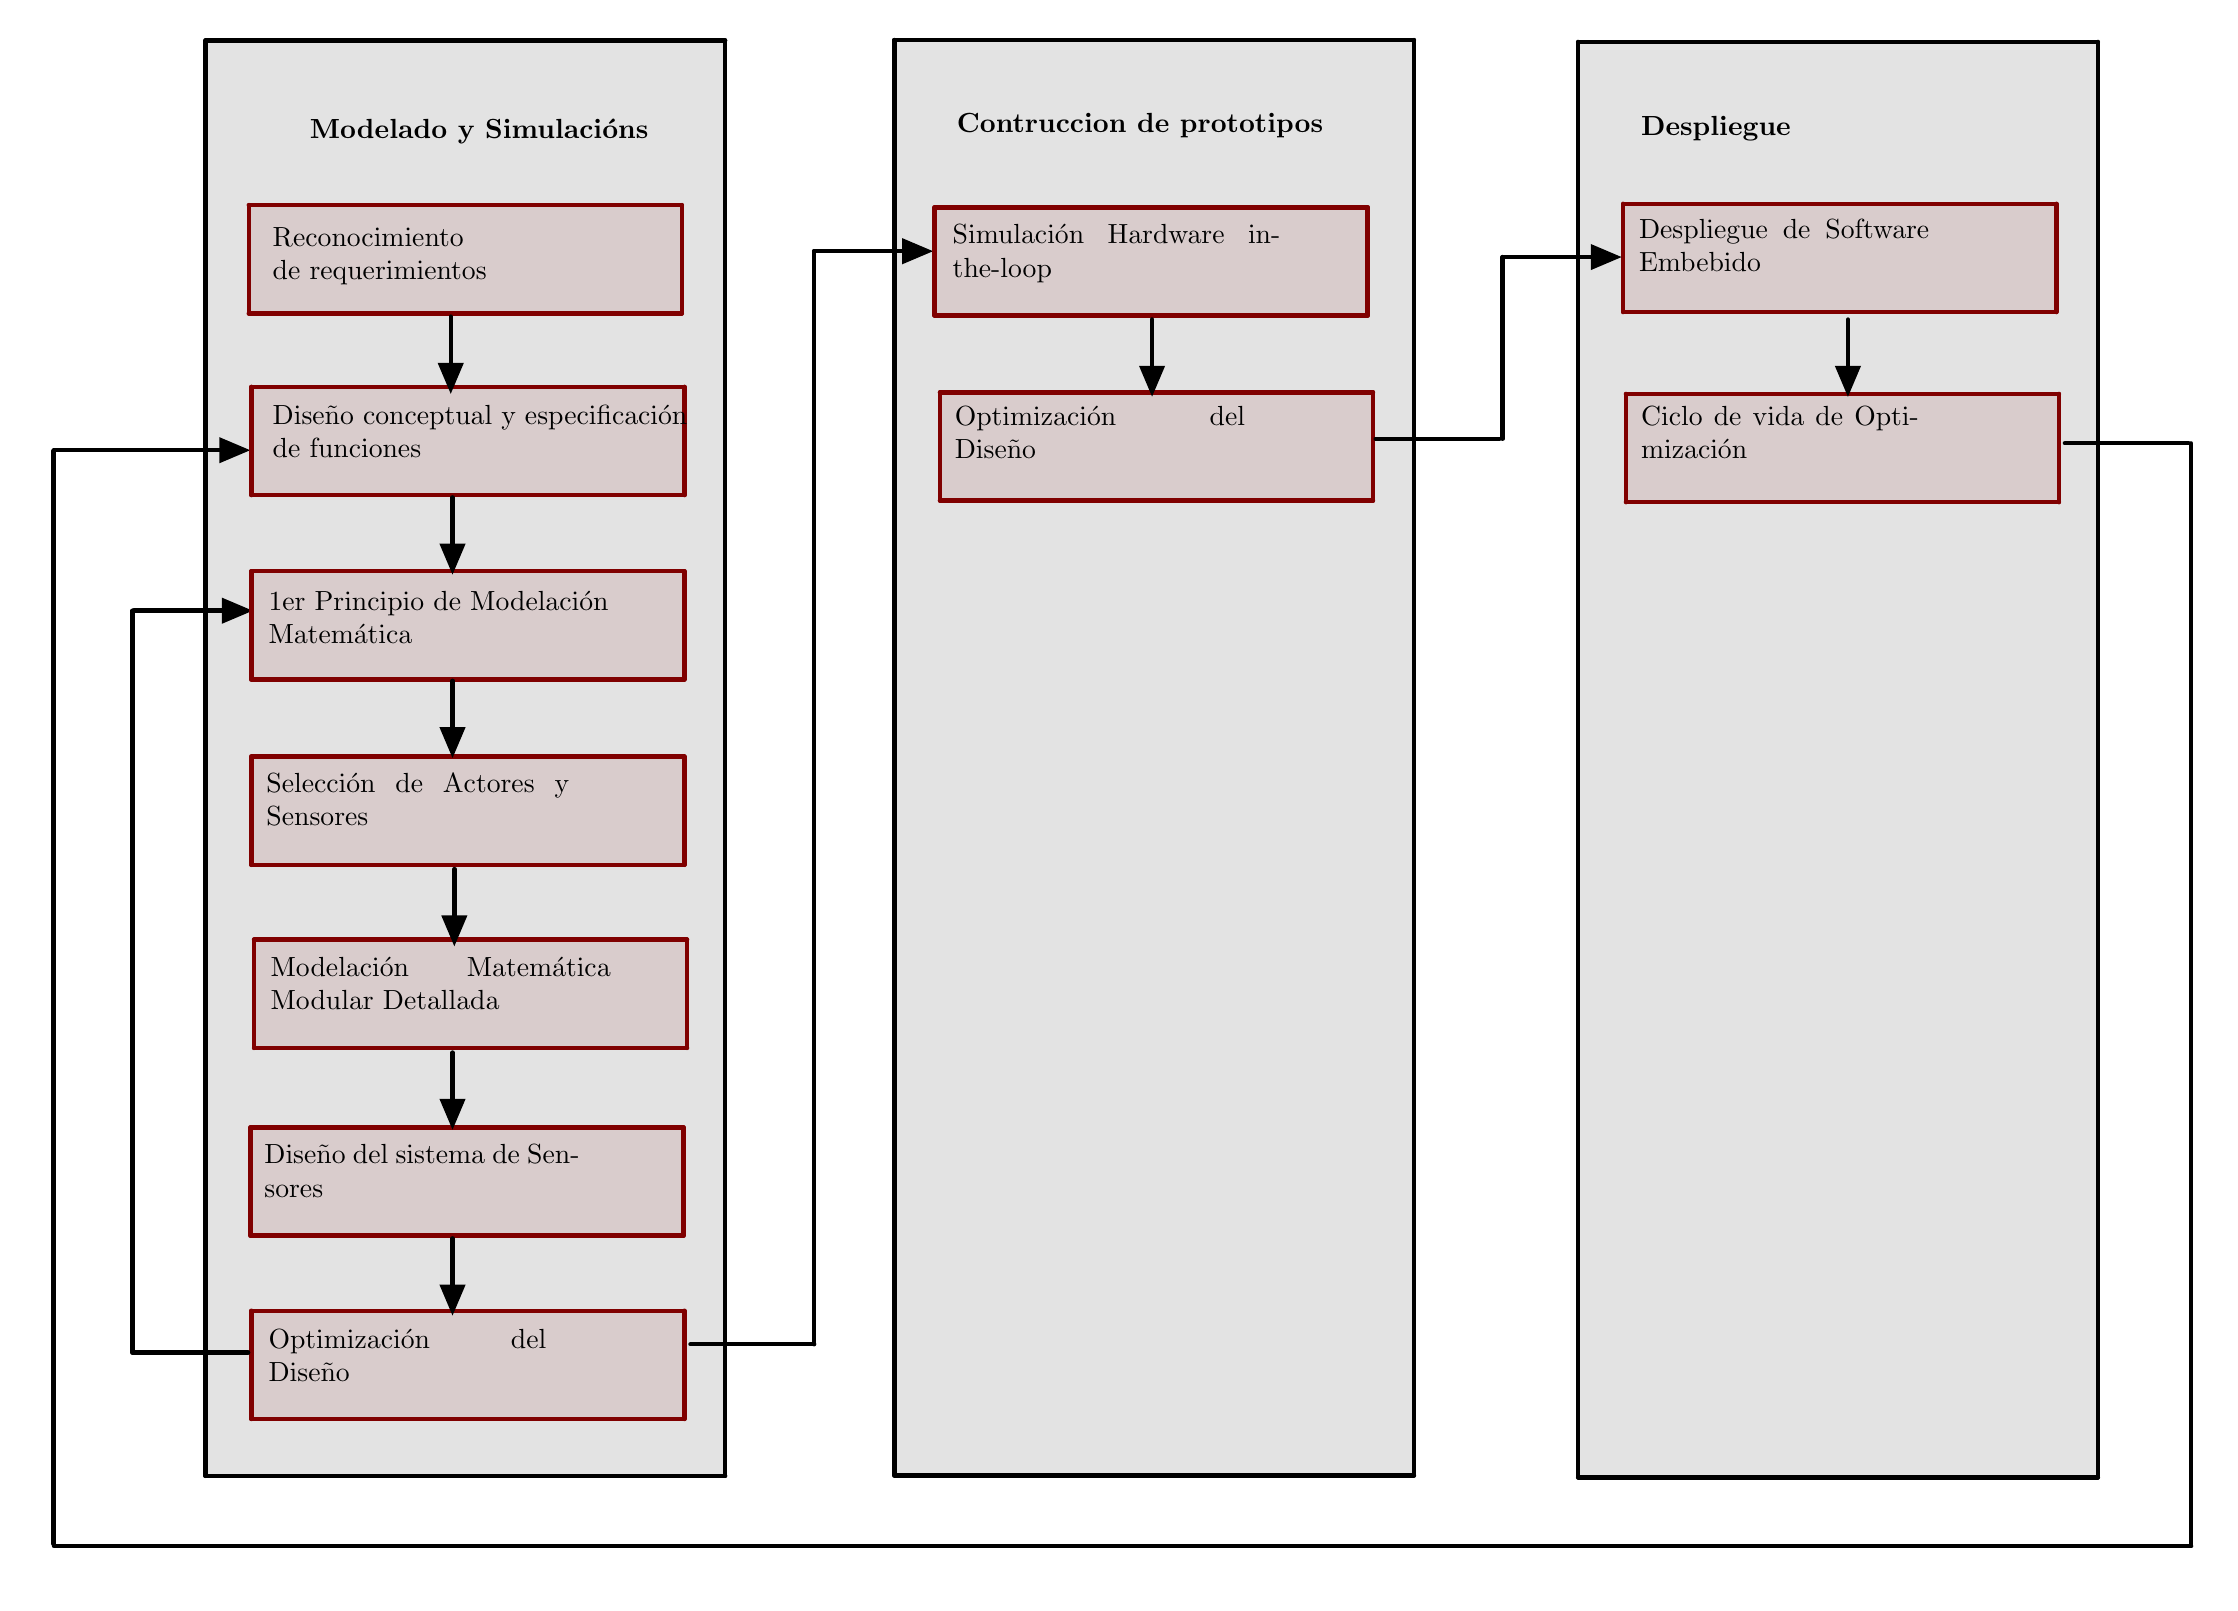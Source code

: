 
	\definecolor{yqqqqq}{rgb}{0.502,0.,0.}
	\begin{tikzpicture}[line cap=round,line join=round,>=triangle 45,x=0.55cm,y=0.55cm]
	\clip(0.108,-10.611) rectangle (50.282,25.297);
	\fill[line width=1.6pt,fill=black,fill opacity=0.11] (4.,25.) -- (4.,-8.143) -- (16.,-8.143) -- (16.,25.) -- cycle;
	\fill[line width=1.6pt,color=yqqqqq,fill=yqqqqq,fill opacity=0.1] (5.,18.7) -- (15.,18.7) -- (15.,21.2) -- (5.,21.2) -- cycle;
	\fill[line width=1.6pt,fill=black,fill opacity=0.11] (19.906,25.011) -- (19.906,-8.132) -- (31.906,-8.132) -- (31.906,25.011) -- cycle;
	\fill[line width=1.6pt,fill=black,fill opacity=0.11] (35.697,24.967) -- (35.697,-8.176) -- (47.697,-8.176) -- (47.697,24.967) -- cycle;
	\fill[line width=1.6pt,color=yqqqqq,fill=yqqqqq,fill opacity=0.1] (5.059,14.503) -- (15.059,14.503) -- (15.059,17.003) -- (5.059,17.003) -- cycle;
	\fill[line width=1.6pt,color=yqqqqq,fill=yqqqqq,fill opacity=0.1] (5.059,10.246) -- (15.059,10.246) -- (15.059,12.746) -- (5.059,12.746) -- cycle;
	\fill[line width=1.6pt,color=yqqqqq,fill=yqqqqq,fill opacity=0.1] (5.059,5.966) -- (15.059,5.966) -- (15.059,8.466) -- (5.059,8.466) -- cycle;
	\fill[line width=1.6pt,color=yqqqqq,fill=yqqqqq,fill opacity=0.1] (5.121,1.738) -- (15.121,1.738) -- (15.121,4.238) -- (5.121,4.238) -- cycle;
	\fill[line width=1.6pt,color=yqqqqq,fill=yqqqqq,fill opacity=0.1] (5.039,-2.597) -- (15.039,-2.597) -- (15.039,-0.097) -- (5.039,-0.097) -- cycle;
	\fill[line width=1.6pt,color=yqqqqq,fill=yqqqqq,fill opacity=0.1] (5.059,-6.83) -- (15.059,-6.83) -- (15.059,-4.33) -- (5.059,-4.33) -- cycle;
	\fill[line width=1.6pt,color=yqqqqq,fill=yqqqqq,fill opacity=0.1] (20.836,18.649) -- (30.836,18.649) -- (30.836,21.149) -- (20.836,21.149) -- cycle;
	\fill[line width=1.6pt,color=yqqqqq,fill=yqqqqq,fill opacity=0.1] (20.96,14.377) -- (30.96,14.377) -- (30.96,16.877) -- (20.96,16.877) -- cycle;
	\fill[line width=1.6pt,color=yqqqqq,fill=yqqqqq,fill opacity=0.1] (36.737,18.73) -- (46.737,18.73) -- (46.737,21.23) -- (36.737,21.23) -- cycle;
	\fill[line width=1.6pt,color=yqqqqq,fill=yqqqqq,fill opacity=0.1] (36.799,14.34) -- (46.799,14.34) -- (46.799,16.84) -- (36.799,16.84) -- cycle;
	\draw [line width=1.6pt,] (4.,25.)-- (4.,-8.143);
	\draw [line width=1.6pt,] (4.,-8.143)-- (16.,-8.143);
	\draw [line width=1.6pt,] (16.,-8.143)-- (16.,25.);
	\draw [line width=1.6pt,] (16.,25.)-- (4.,25.);
	\draw [line width=1.6pt,color=yqqqqq] (5.,18.7)-- (15.,18.7);
	\draw [line width=1.6pt,color=yqqqqq] (15.,18.7)-- (15.,21.2);
	\draw [line width=1.6pt,color=yqqqqq] (15.,21.2)-- (5.,21.2);
	\draw [line width=1.6pt,color=yqqqqq] (5.,21.2)-- (5.,18.7);
	\draw (6.188,23.417) node[anchor=north west] {\textbf{Modelado y Simulaci\'ons}};
	\draw (5.327,20.91) node[anchor=north west] {\parbox{3.686 cm}{Reconocimiento\linebreak de requerimientos}};
	\draw [line width=1.6pt] (19.906,25.011)-- (19.906,-8.132);
	\draw [line width=1.6pt] (19.906,-8.132)-- (31.906,-8.132);
	\draw [line width=1.6pt] (31.906,-8.132)-- (31.906,25.011);
	\draw [line width=1.6pt](19.906,25.011)-- (31.906,25.011);
	\draw (21.126,23.542) node[anchor=north west] {\textbf{Contruccion de prototipos}};
	\draw [line width=1.6pt] (35.697,24.967)-- (35.697,-8.176);
	\draw [line width=1.6pt] (35.697,-8.176)-- (47.697,-8.176);
	\draw [line width=1.6pt] (47.697,-8.176)-- (47.697,24.967);
	\draw [line width=1.6pt] (47.697,24.967)-- (35.697,24.967);
	\draw (36.925,23.48) node[anchor=north west] {\textbf{Despliegue}};
	\draw [line width=1.6pt] (15.2,-5.104)-- (18.055,-5.104);
	\draw [line width=1.6pt] (18.055,-5.104)-- (18.055,20.135);
	\draw [line width=0.8pt] (18.055,20.135)-- (18.055,-5.104);
	\draw [->,line width=1.6pt] (18.055,20.135) -- (20.8,20.135);
	\draw [->,line width=1.6pt] (0.5,15.54) -- (5.032,15.54);
	\draw [->,line width=1.6pt] (2.346,11.834) -- (5.091,11.834);
	\draw [line width=1.6pt] (0.492,-9.715)-- (0.492,15.524);
	\draw [line width=1.6pt,color=yqqqqq] (5.059,14.503)-- (15.059,14.503);
	\draw [line width=1.6pt,color=yqqqqq] (15.059,14.503)-- (15.059,17.003);
	\draw [line width=1.6pt,color=yqqqqq] (15.059,17.003)-- (5.059,17.003);
	\draw [line width=1.6pt,color=yqqqqq] (5.059,17.003)-- (5.059,14.503);
	\draw [line width=1.6pt,color=yqqqqq] (5.059,10.246)-- (15.059,10.246);
	\draw [line width=1.6pt,color=yqqqqq] (15.059,10.246)-- (15.059,12.746);
	\draw [line width=1.6pt,color=yqqqqq] (15.059,12.746)-- (5.059,12.746);
	\draw [line width=1.6pt,color=yqqqqq] (5.059,12.746)-- (5.059,10.246);
	\draw [line width=1.6pt,color=yqqqqq] (5.059,5.966)-- (15.059,5.966);
	\draw [line width=1.6pt,color=yqqqqq] (15.059,5.966)-- (15.059,8.466);
	\draw [line width=1.6pt,color=yqqqqq] (15.059,8.466)-- (5.059,8.466);
	\draw [line width=1.6pt,color=yqqqqq] (5.059,8.466)-- (5.059,5.966);
	\draw [line width=1.6pt,color=yqqqqq] (5.121,1.738)-- (15.121,1.738);
	\draw [line width=1.6pt,color=yqqqqq] (15.121,1.738)-- (15.121,4.238);
	\draw [line width=1.6pt,color=yqqqqq] (15.121,4.238)-- (5.121,4.238);
	\draw [line width=1.6pt,color=yqqqqq] (5.121,4.238)-- (5.121,1.738);
	\draw [line width=1.6pt,color=yqqqqq] (5.039,-2.597)-- (15.039,-2.597);
	\draw [line width=1.6pt,color=yqqqqq] (15.039,-2.597)-- (15.039,-0.097);
	\draw [line width=1.6pt,color=yqqqqq] (15.039,-0.097)-- (5.039,-0.097);
	\draw [line width=1.6pt,color=yqqqqq] (5.039,-0.097)-- (5.039,-2.597);
	\draw [line width=1.6pt,color=yqqqqq] (5.059,-6.83)-- (15.059,-6.83);
	\draw [line width=1.6pt,color=yqqqqq] (15.059,-6.83)-- (15.059,-4.33);
	\draw [line width=1.6pt,color=yqqqqq] (15.059,-4.33)-- (5.059,-4.33);
	\draw [line width=1.6pt,color=yqqqqq] (5.059,-4.33)-- (5.059,-6.83);
	\draw [line width=1.6pt,color=yqqqqq] (20.836,18.649)-- (30.836,18.649);
	\draw [line width=1.6pt,color=yqqqqq] (30.836,18.649)-- (30.836,21.149);
	\draw [line width=1.6pt,color=yqqqqq] (30.836,21.149)-- (20.836,21.149);
	\draw [line width=1.6pt,color=yqqqqq] (20.836,21.149)-- (20.836,18.649);
	\draw [line width=1.6pt,color=yqqqqq] (20.96,14.377)-- (30.96,14.377);
	\draw [line width=1.6pt,color=yqqqqq] (30.96,14.377)-- (30.96,16.877);
	\draw [line width=1.6pt,color=yqqqqq] (30.96,16.877)-- (20.96,16.877);
	\draw [line width=1.6pt,color=yqqqqq] (20.96,16.877)-- (20.96,14.377);
	\draw [line width=1.6pt,color=yqqqqq] (36.737,18.73)-- (46.737,18.73);
	\draw [line width=1.6pt,color=yqqqqq] (46.737,18.73)-- (46.737,21.23);
	\draw [line width=1.6pt,color=yqqqqq] (46.737,21.23)-- (36.737,21.23);
	\draw [line width=1.6pt,color=yqqqqq] (36.737,21.23)-- (36.737,18.73);
	\draw [line width=1.6pt,color=yqqqqq] (36.799,14.34)-- (46.799,14.34);
	\draw [line width=1.6pt,color=yqqqqq] (46.799,14.34)-- (46.799,16.84);
	\draw [line width=1.6pt,color=yqqqqq] (46.799,16.84)-- (36.799,16.84);
	\draw [line width=1.6pt,color=yqqqqq] (36.799,16.84)-- (36.799,14.34);
	\draw [line width=1.6pt] (31.023,15.803)-- (33.878,15.803);
	\draw [line width=1.6pt] (33.954,15.805)-- (33.954,20.);
	\draw [->,line width=1.6pt] (33.954,20.) -- (36.699,20.);
	\draw [line width=1.6pt] (46.936,15.702)-- (49.791,15.702);
	\draw [line width=1.6pt] (49.85,-9.75)-- (49.85,15.697);
	\draw [line width=1.6pt] (2.313,-5.293)-- (4.986,-5.293);
	\draw [line width=1.6pt] (2.313,-5.293)-- (2.313,11.834);
	\draw [line width=1.6pt] (0.503,-9.763)-- (49.85,-9.763);
	\draw [->,line width=1.6pt] (9.664,18.625) -- (9.664,16.843);
	\draw [->,line width=1.6pt] (9.705,14.451) -- (9.705,12.669);
	\draw [->,line width=1.6pt] (9.705,10.215) -- (9.705,8.433);
	\draw [->,line width=1.6pt] (9.747,5.868) -- (9.747,4.086);
	\draw [->,line width=1.6pt] (9.705,1.632) -- (9.705,-0.15);
	\draw [->,line width=1.6pt] (9.705,-2.659) -- (9.705,-4.441);
	\draw [->,line width=1.6pt] (25.858,18.56) -- (25.858,16.778);
	\draw [->,line width=1.6pt] (41.926,18.556) -- (41.926,16.774);
	\draw (5.327,16.812) node[anchor=north west] {\parbox{5.266 cm}{Dise\~no conceptual y especificaci\'on de funciones}};
	\draw (5.231,12.513) node[anchor=north west] {\parbox{4.318 cm}{1er Principio de Modelaci\'on  Matem\'atica}};
	\draw (5.183,8.315) node[anchor=north west] {\parbox{3.844 cm}{Selecci\'on de Actores y Sensores}};
	\draw (5.279,4.053) node[anchor=north west] {\parbox{4.318 cm}{Modelaci\'on  Matem\'atica Modular Detallada}};
	\draw (5.135,-0.271) node[anchor=north west] {\parbox{4.002 cm}{Dise\~no del sistema de Sensores }};
	\draw (5.231,-4.532) node[anchor=north west] {\parbox{3.528 cm}{Optimizaci\'on del Dise\~no}};
	\draw (21.03,20.973) node[anchor=north west] {\parbox{4.16 cm}{Simulaci\'on Hardware in-the-loop}};
	\draw (21.078,16.774) node[anchor=north west] {\parbox{3.686 cm}{Optimizaci\'on del Dise\~no}};
	\draw (36.877,21.098) node[anchor=north west] {\parbox{3.686 cm}{Despliegue de Software Embebido}};
	\draw (36.925,16.774) node[anchor=north west] {\parbox{3.528 cm}{Ciclo de vida de Optimizaci\'on}};
	\end{tikzpicture}

